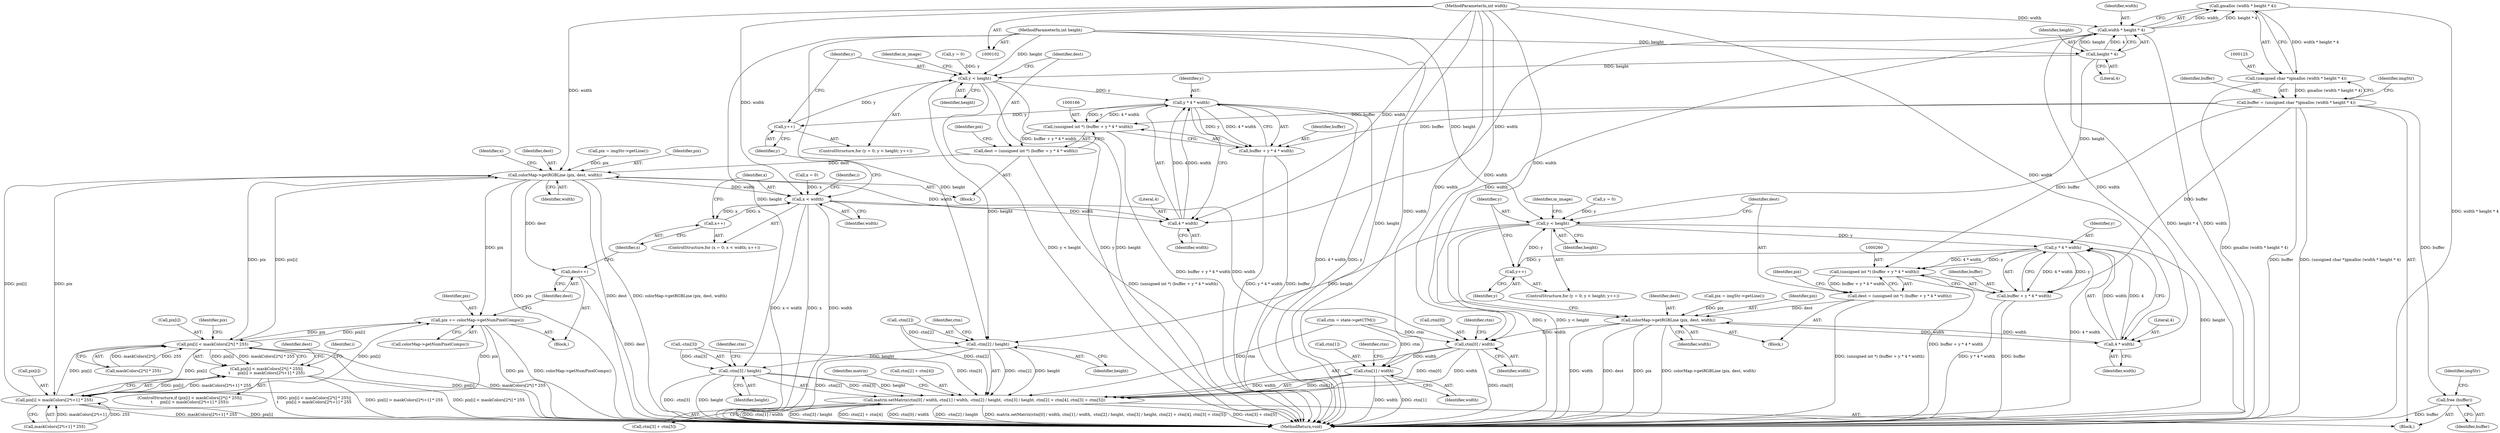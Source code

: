 digraph "1_poppler_7b2d314a61fd0e12f47c62996cb49ec0d1ba747a@API" {
"1000126" [label="(Call,gmalloc (width * height * 4))"];
"1000127" [label="(Call,width * height * 4)"];
"1000106" [label="(MethodParameterIn,int width)"];
"1000129" [label="(Call,height * 4)"];
"1000107" [label="(MethodParameterIn,int height)"];
"1000124" [label="(Call,(unsigned char *)gmalloc (width * height * 4))"];
"1000122" [label="(Call,buffer = (unsigned char *)gmalloc (width * height * 4))"];
"1000165" [label="(Call,(unsigned int *) (buffer + y * 4 * width))"];
"1000163" [label="(Call,dest = (unsigned int *) (buffer + y * 4 * width))"];
"1000177" [label="(Call,colorMap->getRGBLine (pix, dest, width))"];
"1000185" [label="(Call,x < width)"];
"1000171" [label="(Call,4 * width)"];
"1000169" [label="(Call,y * 4 * width)"];
"1000160" [label="(Call,y++)"];
"1000157" [label="(Call,y < height)"];
"1000306" [label="(Call,-ctm[2] / height)"];
"1000295" [label="(Call,matrix.setMatrix(ctm[0] / width, ctm[1] / width, -ctm[2] / height, -ctm[3] / height, ctm[2] + ctm[4], ctm[3] + ctm[5]))"];
"1000312" [label="(Call,-ctm[3] / height)"];
"1000167" [label="(Call,buffer + y * 4 * width)"];
"1000188" [label="(Call,x++)"];
"1000296" [label="(Call,ctm[0] / width)"];
"1000301" [label="(Call,ctm[1] / width)"];
"1000203" [label="(Call,pix[i] < maskColors[2*i] * 255)"];
"1000202" [label="(Call,pix[i] < maskColors[2*i] * 255||\n\t      pix[i] > maskColors[2*i+1] * 255)"];
"1000214" [label="(Call,pix[i] > maskColors[2*i+1] * 255)"];
"1000236" [label="(Call,pix += colorMap->getNumPixelComps())"];
"1000239" [label="(Call,dest++)"];
"1000259" [label="(Call,(unsigned int *) (buffer + y * 4 * width))"];
"1000257" [label="(Call,dest = (unsigned int *) (buffer + y * 4 * width))"];
"1000271" [label="(Call,colorMap->getRGBLine (pix, dest, width))"];
"1000265" [label="(Call,4 * width)"];
"1000263" [label="(Call,y * 4 * width)"];
"1000254" [label="(Call,y++)"];
"1000251" [label="(Call,y < height)"];
"1000261" [label="(Call,buffer + y * 4 * width)"];
"1000346" [label="(Call,free (buffer))"];
"1000333" [label="(Identifier,matrix)"];
"1000315" [label="(Identifier,ctm)"];
"1000185" [label="(Call,x < width)"];
"1000169" [label="(Call,y * 4 * width)"];
"1000320" [label="(Identifier,ctm)"];
"1000346" [label="(Call,free (buffer))"];
"1000218" [label="(Call,maskColors[2*i+1] * 255)"];
"1000307" [label="(Call,-ctm[2])"];
"1000317" [label="(Identifier,height)"];
"1000259" [label="(Call,(unsigned int *) (buffer + y * 4 * width))"];
"1000240" [label="(Identifier,dest)"];
"1000161" [label="(Identifier,y)"];
"1000186" [label="(Identifier,x)"];
"1000177" [label="(Call,colorMap->getRGBLine (pix, dest, width))"];
"1000131" [label="(Literal,4)"];
"1000305" [label="(Identifier,width)"];
"1000272" [label="(Identifier,pix)"];
"1000295" [label="(Call,matrix.setMatrix(ctm[0] / width, ctm[1] / width, -ctm[2] / height, -ctm[3] / height, ctm[2] + ctm[4], ctm[3] + ctm[5]))"];
"1000204" [label="(Call,pix[i])"];
"1000276" [label="(Identifier,m_image)"];
"1000107" [label="(MethodParameterIn,int height)"];
"1000248" [label="(Call,y = 0)"];
"1000207" [label="(Call,maskColors[2*i] * 255)"];
"1000273" [label="(Identifier,dest)"];
"1000350" [label="(MethodReturn,void)"];
"1000124" [label="(Call,(unsigned char *)gmalloc (width * height * 4))"];
"1000167" [label="(Call,buffer + y * 4 * width)"];
"1000157" [label="(Call,y < height)"];
"1000251" [label="(Call,y < height)"];
"1000300" [label="(Identifier,width)"];
"1000172" [label="(Literal,4)"];
"1000154" [label="(Call,y = 0)"];
"1000190" [label="(Block,)"];
"1000254" [label="(Call,y++)"];
"1000193" [label="(Identifier,i)"];
"1000182" [label="(Call,x = 0)"];
"1000203" [label="(Call,pix[i] < maskColors[2*i] * 255)"];
"1000253" [label="(Identifier,height)"];
"1000296" [label="(Call,ctm[0] / width)"];
"1000236" [label="(Call,pix += colorMap->getNumPixelComps())"];
"1000171" [label="(Call,4 * width)"];
"1000162" [label="(Block,)"];
"1000187" [label="(Identifier,width)"];
"1000267" [label="(Identifier,width)"];
"1000153" [label="(ControlStructure,for (y = 0; y < height; y++))"];
"1000160" [label="(Call,y++)"];
"1000164" [label="(Identifier,dest)"];
"1000238" [label="(Call,colorMap->getNumPixelComps())"];
"1000165" [label="(Call,(unsigned int *) (buffer + y * 4 * width))"];
"1000199" [label="(Identifier,i)"];
"1000255" [label="(Identifier,y)"];
"1000130" [label="(Identifier,height)"];
"1000129" [label="(Call,height * 4)"];
"1000188" [label="(Call,x++)"];
"1000168" [label="(Identifier,buffer)"];
"1000128" [label="(Identifier,width)"];
"1000268" [label="(Call,pix = imgStr->getLine())"];
"1000306" [label="(Call,-ctm[2] / height)"];
"1000274" [label="(Identifier,width)"];
"1000325" [label="(Call,ctm[3] + ctm[5])"];
"1000122" [label="(Call,buffer = (unsigned char *)gmalloc (width * height * 4))"];
"1000301" [label="(Call,ctm[1] / width)"];
"1000170" [label="(Identifier,y)"];
"1000237" [label="(Identifier,pix)"];
"1000159" [label="(Identifier,height)"];
"1000257" [label="(Call,dest = (unsigned int *) (buffer + y * 4 * width))"];
"1000265" [label="(Call,4 * width)"];
"1000252" [label="(Identifier,y)"];
"1000180" [label="(Identifier,width)"];
"1000181" [label="(ControlStructure,for (x = 0; x < width; x++))"];
"1000262" [label="(Identifier,buffer)"];
"1000173" [label="(Identifier,width)"];
"1000127" [label="(Call,width * height * 4)"];
"1000215" [label="(Call,pix[i])"];
"1000230" [label="(Identifier,dest)"];
"1000158" [label="(Identifier,y)"];
"1000347" [label="(Identifier,buffer)"];
"1000349" [label="(Identifier,imgStr)"];
"1000297" [label="(Call,ctm[0])"];
"1000126" [label="(Call,gmalloc (width * height * 4))"];
"1000214" [label="(Call,pix[i] > maskColors[2*i+1] * 255)"];
"1000312" [label="(Call,-ctm[3] / height)"];
"1000201" [label="(ControlStructure,if (pix[i] < maskColors[2*i] * 255||\n\t      pix[i] > maskColors[2*i+1] * 255))"];
"1000189" [label="(Identifier,x)"];
"1000269" [label="(Identifier,pix)"];
"1000309" [label="(Identifier,ctm)"];
"1000261" [label="(Call,buffer + y * 4 * width)"];
"1000175" [label="(Identifier,pix)"];
"1000318" [label="(Call,ctm[2] + ctm[4])"];
"1000163" [label="(Call,dest = (unsigned int *) (buffer + y * 4 * width))"];
"1000256" [label="(Block,)"];
"1000302" [label="(Call,ctm[1])"];
"1000216" [label="(Identifier,pix)"];
"1000179" [label="(Identifier,dest)"];
"1000271" [label="(Call,colorMap->getRGBLine (pix, dest, width))"];
"1000174" [label="(Call,pix = imgStr->getLine())"];
"1000311" [label="(Identifier,height)"];
"1000202" [label="(Call,pix[i] < maskColors[2*i] * 255||\n\t      pix[i] > maskColors[2*i+1] * 255)"];
"1000239" [label="(Call,dest++)"];
"1000178" [label="(Identifier,pix)"];
"1000313" [label="(Call,-ctm[3])"];
"1000242" [label="(Identifier,m_image)"];
"1000264" [label="(Identifier,y)"];
"1000258" [label="(Identifier,dest)"];
"1000292" [label="(Call,ctm = state->getCTM())"];
"1000106" [label="(MethodParameterIn,int width)"];
"1000303" [label="(Identifier,ctm)"];
"1000247" [label="(ControlStructure,for (y = 0; y < height; y++))"];
"1000266" [label="(Literal,4)"];
"1000123" [label="(Identifier,buffer)"];
"1000133" [label="(Identifier,imgStr)"];
"1000263" [label="(Call,y * 4 * width)"];
"1000183" [label="(Identifier,x)"];
"1000111" [label="(Block,)"];
"1000126" -> "1000124"  [label="AST: "];
"1000126" -> "1000127"  [label="CFG: "];
"1000127" -> "1000126"  [label="AST: "];
"1000124" -> "1000126"  [label="CFG: "];
"1000126" -> "1000350"  [label="DDG: width * height * 4"];
"1000126" -> "1000124"  [label="DDG: width * height * 4"];
"1000127" -> "1000126"  [label="DDG: width"];
"1000127" -> "1000126"  [label="DDG: height * 4"];
"1000127" -> "1000129"  [label="CFG: "];
"1000128" -> "1000127"  [label="AST: "];
"1000129" -> "1000127"  [label="AST: "];
"1000127" -> "1000350"  [label="DDG: height * 4"];
"1000127" -> "1000350"  [label="DDG: width"];
"1000106" -> "1000127"  [label="DDG: width"];
"1000129" -> "1000127"  [label="DDG: height"];
"1000129" -> "1000127"  [label="DDG: 4"];
"1000127" -> "1000171"  [label="DDG: width"];
"1000127" -> "1000265"  [label="DDG: width"];
"1000127" -> "1000296"  [label="DDG: width"];
"1000106" -> "1000102"  [label="AST: "];
"1000106" -> "1000350"  [label="DDG: width"];
"1000106" -> "1000171"  [label="DDG: width"];
"1000106" -> "1000177"  [label="DDG: width"];
"1000106" -> "1000185"  [label="DDG: width"];
"1000106" -> "1000265"  [label="DDG: width"];
"1000106" -> "1000271"  [label="DDG: width"];
"1000106" -> "1000296"  [label="DDG: width"];
"1000106" -> "1000301"  [label="DDG: width"];
"1000129" -> "1000131"  [label="CFG: "];
"1000130" -> "1000129"  [label="AST: "];
"1000131" -> "1000129"  [label="AST: "];
"1000107" -> "1000129"  [label="DDG: height"];
"1000129" -> "1000157"  [label="DDG: height"];
"1000129" -> "1000251"  [label="DDG: height"];
"1000107" -> "1000102"  [label="AST: "];
"1000107" -> "1000350"  [label="DDG: height"];
"1000107" -> "1000157"  [label="DDG: height"];
"1000107" -> "1000251"  [label="DDG: height"];
"1000107" -> "1000306"  [label="DDG: height"];
"1000107" -> "1000312"  [label="DDG: height"];
"1000124" -> "1000122"  [label="AST: "];
"1000125" -> "1000124"  [label="AST: "];
"1000122" -> "1000124"  [label="CFG: "];
"1000124" -> "1000350"  [label="DDG: gmalloc (width * height * 4)"];
"1000124" -> "1000122"  [label="DDG: gmalloc (width * height * 4)"];
"1000122" -> "1000111"  [label="AST: "];
"1000123" -> "1000122"  [label="AST: "];
"1000133" -> "1000122"  [label="CFG: "];
"1000122" -> "1000350"  [label="DDG: buffer"];
"1000122" -> "1000350"  [label="DDG: (unsigned char *)gmalloc (width * height * 4)"];
"1000122" -> "1000165"  [label="DDG: buffer"];
"1000122" -> "1000167"  [label="DDG: buffer"];
"1000122" -> "1000259"  [label="DDG: buffer"];
"1000122" -> "1000261"  [label="DDG: buffer"];
"1000122" -> "1000346"  [label="DDG: buffer"];
"1000165" -> "1000163"  [label="AST: "];
"1000165" -> "1000167"  [label="CFG: "];
"1000166" -> "1000165"  [label="AST: "];
"1000167" -> "1000165"  [label="AST: "];
"1000163" -> "1000165"  [label="CFG: "];
"1000165" -> "1000350"  [label="DDG: buffer + y * 4 * width"];
"1000165" -> "1000163"  [label="DDG: buffer + y * 4 * width"];
"1000169" -> "1000165"  [label="DDG: y"];
"1000169" -> "1000165"  [label="DDG: 4 * width"];
"1000163" -> "1000162"  [label="AST: "];
"1000164" -> "1000163"  [label="AST: "];
"1000175" -> "1000163"  [label="CFG: "];
"1000163" -> "1000350"  [label="DDG: (unsigned int *) (buffer + y * 4 * width)"];
"1000163" -> "1000177"  [label="DDG: dest"];
"1000177" -> "1000162"  [label="AST: "];
"1000177" -> "1000180"  [label="CFG: "];
"1000178" -> "1000177"  [label="AST: "];
"1000179" -> "1000177"  [label="AST: "];
"1000180" -> "1000177"  [label="AST: "];
"1000183" -> "1000177"  [label="CFG: "];
"1000177" -> "1000350"  [label="DDG: pix"];
"1000177" -> "1000350"  [label="DDG: dest"];
"1000177" -> "1000350"  [label="DDG: colorMap->getRGBLine (pix, dest, width)"];
"1000214" -> "1000177"  [label="DDG: pix[i]"];
"1000174" -> "1000177"  [label="DDG: pix"];
"1000203" -> "1000177"  [label="DDG: pix[i]"];
"1000171" -> "1000177"  [label="DDG: width"];
"1000177" -> "1000185"  [label="DDG: width"];
"1000177" -> "1000203"  [label="DDG: pix"];
"1000177" -> "1000214"  [label="DDG: pix"];
"1000177" -> "1000236"  [label="DDG: pix"];
"1000177" -> "1000239"  [label="DDG: dest"];
"1000185" -> "1000181"  [label="AST: "];
"1000185" -> "1000187"  [label="CFG: "];
"1000186" -> "1000185"  [label="AST: "];
"1000187" -> "1000185"  [label="AST: "];
"1000193" -> "1000185"  [label="CFG: "];
"1000161" -> "1000185"  [label="CFG: "];
"1000185" -> "1000350"  [label="DDG: x < width"];
"1000185" -> "1000350"  [label="DDG: x"];
"1000185" -> "1000350"  [label="DDG: width"];
"1000185" -> "1000171"  [label="DDG: width"];
"1000188" -> "1000185"  [label="DDG: x"];
"1000182" -> "1000185"  [label="DDG: x"];
"1000185" -> "1000188"  [label="DDG: x"];
"1000185" -> "1000296"  [label="DDG: width"];
"1000171" -> "1000169"  [label="AST: "];
"1000171" -> "1000173"  [label="CFG: "];
"1000172" -> "1000171"  [label="AST: "];
"1000173" -> "1000171"  [label="AST: "];
"1000169" -> "1000171"  [label="CFG: "];
"1000171" -> "1000169"  [label="DDG: 4"];
"1000171" -> "1000169"  [label="DDG: width"];
"1000169" -> "1000167"  [label="AST: "];
"1000170" -> "1000169"  [label="AST: "];
"1000167" -> "1000169"  [label="CFG: "];
"1000169" -> "1000350"  [label="DDG: 4 * width"];
"1000169" -> "1000350"  [label="DDG: y"];
"1000169" -> "1000160"  [label="DDG: y"];
"1000169" -> "1000167"  [label="DDG: y"];
"1000169" -> "1000167"  [label="DDG: 4 * width"];
"1000157" -> "1000169"  [label="DDG: y"];
"1000160" -> "1000153"  [label="AST: "];
"1000160" -> "1000161"  [label="CFG: "];
"1000161" -> "1000160"  [label="AST: "];
"1000158" -> "1000160"  [label="CFG: "];
"1000160" -> "1000157"  [label="DDG: y"];
"1000157" -> "1000153"  [label="AST: "];
"1000157" -> "1000159"  [label="CFG: "];
"1000158" -> "1000157"  [label="AST: "];
"1000159" -> "1000157"  [label="AST: "];
"1000164" -> "1000157"  [label="CFG: "];
"1000242" -> "1000157"  [label="CFG: "];
"1000157" -> "1000350"  [label="DDG: height"];
"1000157" -> "1000350"  [label="DDG: y < height"];
"1000157" -> "1000350"  [label="DDG: y"];
"1000154" -> "1000157"  [label="DDG: y"];
"1000157" -> "1000306"  [label="DDG: height"];
"1000306" -> "1000295"  [label="AST: "];
"1000306" -> "1000311"  [label="CFG: "];
"1000307" -> "1000306"  [label="AST: "];
"1000311" -> "1000306"  [label="AST: "];
"1000315" -> "1000306"  [label="CFG: "];
"1000306" -> "1000350"  [label="DDG: -ctm[2]"];
"1000306" -> "1000295"  [label="DDG: -ctm[2]"];
"1000306" -> "1000295"  [label="DDG: height"];
"1000307" -> "1000306"  [label="DDG: ctm[2]"];
"1000251" -> "1000306"  [label="DDG: height"];
"1000306" -> "1000312"  [label="DDG: height"];
"1000295" -> "1000111"  [label="AST: "];
"1000295" -> "1000325"  [label="CFG: "];
"1000296" -> "1000295"  [label="AST: "];
"1000301" -> "1000295"  [label="AST: "];
"1000312" -> "1000295"  [label="AST: "];
"1000318" -> "1000295"  [label="AST: "];
"1000325" -> "1000295"  [label="AST: "];
"1000333" -> "1000295"  [label="CFG: "];
"1000295" -> "1000350"  [label="DDG: ctm[1] / width"];
"1000295" -> "1000350"  [label="DDG: -ctm[3] / height"];
"1000295" -> "1000350"  [label="DDG: ctm[2] + ctm[4]"];
"1000295" -> "1000350"  [label="DDG: ctm[0] / width"];
"1000295" -> "1000350"  [label="DDG: -ctm[2] / height"];
"1000295" -> "1000350"  [label="DDG: matrix.setMatrix(ctm[0] / width, ctm[1] / width, -ctm[2] / height, -ctm[3] / height, ctm[2] + ctm[4], ctm[3] + ctm[5])"];
"1000295" -> "1000350"  [label="DDG: ctm[3] + ctm[5]"];
"1000296" -> "1000295"  [label="DDG: ctm[0]"];
"1000296" -> "1000295"  [label="DDG: width"];
"1000301" -> "1000295"  [label="DDG: ctm[1]"];
"1000301" -> "1000295"  [label="DDG: width"];
"1000312" -> "1000295"  [label="DDG: -ctm[3]"];
"1000312" -> "1000295"  [label="DDG: height"];
"1000292" -> "1000295"  [label="DDG: ctm"];
"1000307" -> "1000295"  [label="DDG: ctm[2]"];
"1000313" -> "1000295"  [label="DDG: ctm[3]"];
"1000312" -> "1000317"  [label="CFG: "];
"1000313" -> "1000312"  [label="AST: "];
"1000317" -> "1000312"  [label="AST: "];
"1000320" -> "1000312"  [label="CFG: "];
"1000312" -> "1000350"  [label="DDG: -ctm[3]"];
"1000312" -> "1000350"  [label="DDG: height"];
"1000313" -> "1000312"  [label="DDG: ctm[3]"];
"1000168" -> "1000167"  [label="AST: "];
"1000167" -> "1000350"  [label="DDG: buffer"];
"1000167" -> "1000350"  [label="DDG: y * 4 * width"];
"1000188" -> "1000181"  [label="AST: "];
"1000188" -> "1000189"  [label="CFG: "];
"1000189" -> "1000188"  [label="AST: "];
"1000186" -> "1000188"  [label="CFG: "];
"1000296" -> "1000300"  [label="CFG: "];
"1000297" -> "1000296"  [label="AST: "];
"1000300" -> "1000296"  [label="AST: "];
"1000303" -> "1000296"  [label="CFG: "];
"1000296" -> "1000350"  [label="DDG: ctm[0]"];
"1000292" -> "1000296"  [label="DDG: ctm"];
"1000271" -> "1000296"  [label="DDG: width"];
"1000296" -> "1000301"  [label="DDG: width"];
"1000301" -> "1000305"  [label="CFG: "];
"1000302" -> "1000301"  [label="AST: "];
"1000305" -> "1000301"  [label="AST: "];
"1000309" -> "1000301"  [label="CFG: "];
"1000301" -> "1000350"  [label="DDG: width"];
"1000301" -> "1000350"  [label="DDG: ctm[1]"];
"1000292" -> "1000301"  [label="DDG: ctm"];
"1000203" -> "1000202"  [label="AST: "];
"1000203" -> "1000207"  [label="CFG: "];
"1000204" -> "1000203"  [label="AST: "];
"1000207" -> "1000203"  [label="AST: "];
"1000216" -> "1000203"  [label="CFG: "];
"1000202" -> "1000203"  [label="CFG: "];
"1000203" -> "1000350"  [label="DDG: maskColors[2*i] * 255"];
"1000203" -> "1000350"  [label="DDG: pix[i]"];
"1000203" -> "1000202"  [label="DDG: pix[i]"];
"1000203" -> "1000202"  [label="DDG: maskColors[2*i] * 255"];
"1000236" -> "1000203"  [label="DDG: pix"];
"1000214" -> "1000203"  [label="DDG: pix[i]"];
"1000207" -> "1000203"  [label="DDG: maskColors[2*i]"];
"1000207" -> "1000203"  [label="DDG: 255"];
"1000203" -> "1000214"  [label="DDG: pix[i]"];
"1000203" -> "1000236"  [label="DDG: pix[i]"];
"1000202" -> "1000201"  [label="AST: "];
"1000202" -> "1000214"  [label="CFG: "];
"1000214" -> "1000202"  [label="AST: "];
"1000230" -> "1000202"  [label="CFG: "];
"1000199" -> "1000202"  [label="CFG: "];
"1000202" -> "1000350"  [label="DDG: pix[i] > maskColors[2*i+1] * 255"];
"1000202" -> "1000350"  [label="DDG: pix[i] < maskColors[2*i] * 255"];
"1000202" -> "1000350"  [label="DDG: pix[i] < maskColors[2*i] * 255||\n\t      pix[i] > maskColors[2*i+1] * 255"];
"1000214" -> "1000202"  [label="DDG: pix[i]"];
"1000214" -> "1000202"  [label="DDG: maskColors[2*i+1] * 255"];
"1000214" -> "1000218"  [label="CFG: "];
"1000215" -> "1000214"  [label="AST: "];
"1000218" -> "1000214"  [label="AST: "];
"1000214" -> "1000350"  [label="DDG: maskColors[2*i+1] * 255"];
"1000214" -> "1000350"  [label="DDG: pix[i]"];
"1000236" -> "1000214"  [label="DDG: pix"];
"1000218" -> "1000214"  [label="DDG: maskColors[2*i+1]"];
"1000218" -> "1000214"  [label="DDG: 255"];
"1000214" -> "1000236"  [label="DDG: pix[i]"];
"1000236" -> "1000190"  [label="AST: "];
"1000236" -> "1000238"  [label="CFG: "];
"1000237" -> "1000236"  [label="AST: "];
"1000238" -> "1000236"  [label="AST: "];
"1000240" -> "1000236"  [label="CFG: "];
"1000236" -> "1000350"  [label="DDG: pix"];
"1000236" -> "1000350"  [label="DDG: colorMap->getNumPixelComps()"];
"1000239" -> "1000190"  [label="AST: "];
"1000239" -> "1000240"  [label="CFG: "];
"1000240" -> "1000239"  [label="AST: "];
"1000189" -> "1000239"  [label="CFG: "];
"1000239" -> "1000350"  [label="DDG: dest"];
"1000259" -> "1000257"  [label="AST: "];
"1000259" -> "1000261"  [label="CFG: "];
"1000260" -> "1000259"  [label="AST: "];
"1000261" -> "1000259"  [label="AST: "];
"1000257" -> "1000259"  [label="CFG: "];
"1000259" -> "1000350"  [label="DDG: buffer + y * 4 * width"];
"1000259" -> "1000257"  [label="DDG: buffer + y * 4 * width"];
"1000263" -> "1000259"  [label="DDG: y"];
"1000263" -> "1000259"  [label="DDG: 4 * width"];
"1000257" -> "1000256"  [label="AST: "];
"1000258" -> "1000257"  [label="AST: "];
"1000269" -> "1000257"  [label="CFG: "];
"1000257" -> "1000350"  [label="DDG: (unsigned int *) (buffer + y * 4 * width)"];
"1000257" -> "1000271"  [label="DDG: dest"];
"1000271" -> "1000256"  [label="AST: "];
"1000271" -> "1000274"  [label="CFG: "];
"1000272" -> "1000271"  [label="AST: "];
"1000273" -> "1000271"  [label="AST: "];
"1000274" -> "1000271"  [label="AST: "];
"1000255" -> "1000271"  [label="CFG: "];
"1000271" -> "1000350"  [label="DDG: width"];
"1000271" -> "1000350"  [label="DDG: dest"];
"1000271" -> "1000350"  [label="DDG: pix"];
"1000271" -> "1000350"  [label="DDG: colorMap->getRGBLine (pix, dest, width)"];
"1000271" -> "1000265"  [label="DDG: width"];
"1000268" -> "1000271"  [label="DDG: pix"];
"1000265" -> "1000271"  [label="DDG: width"];
"1000265" -> "1000263"  [label="AST: "];
"1000265" -> "1000267"  [label="CFG: "];
"1000266" -> "1000265"  [label="AST: "];
"1000267" -> "1000265"  [label="AST: "];
"1000263" -> "1000265"  [label="CFG: "];
"1000265" -> "1000263"  [label="DDG: 4"];
"1000265" -> "1000263"  [label="DDG: width"];
"1000263" -> "1000261"  [label="AST: "];
"1000264" -> "1000263"  [label="AST: "];
"1000261" -> "1000263"  [label="CFG: "];
"1000263" -> "1000350"  [label="DDG: 4 * width"];
"1000263" -> "1000254"  [label="DDG: y"];
"1000263" -> "1000261"  [label="DDG: y"];
"1000263" -> "1000261"  [label="DDG: 4 * width"];
"1000251" -> "1000263"  [label="DDG: y"];
"1000254" -> "1000247"  [label="AST: "];
"1000254" -> "1000255"  [label="CFG: "];
"1000255" -> "1000254"  [label="AST: "];
"1000252" -> "1000254"  [label="CFG: "];
"1000254" -> "1000251"  [label="DDG: y"];
"1000251" -> "1000247"  [label="AST: "];
"1000251" -> "1000253"  [label="CFG: "];
"1000252" -> "1000251"  [label="AST: "];
"1000253" -> "1000251"  [label="AST: "];
"1000258" -> "1000251"  [label="CFG: "];
"1000276" -> "1000251"  [label="CFG: "];
"1000251" -> "1000350"  [label="DDG: y < height"];
"1000251" -> "1000350"  [label="DDG: height"];
"1000251" -> "1000350"  [label="DDG: y"];
"1000248" -> "1000251"  [label="DDG: y"];
"1000262" -> "1000261"  [label="AST: "];
"1000261" -> "1000350"  [label="DDG: y * 4 * width"];
"1000261" -> "1000350"  [label="DDG: buffer"];
"1000346" -> "1000111"  [label="AST: "];
"1000346" -> "1000347"  [label="CFG: "];
"1000347" -> "1000346"  [label="AST: "];
"1000349" -> "1000346"  [label="CFG: "];
"1000346" -> "1000350"  [label="DDG: buffer"];
}
